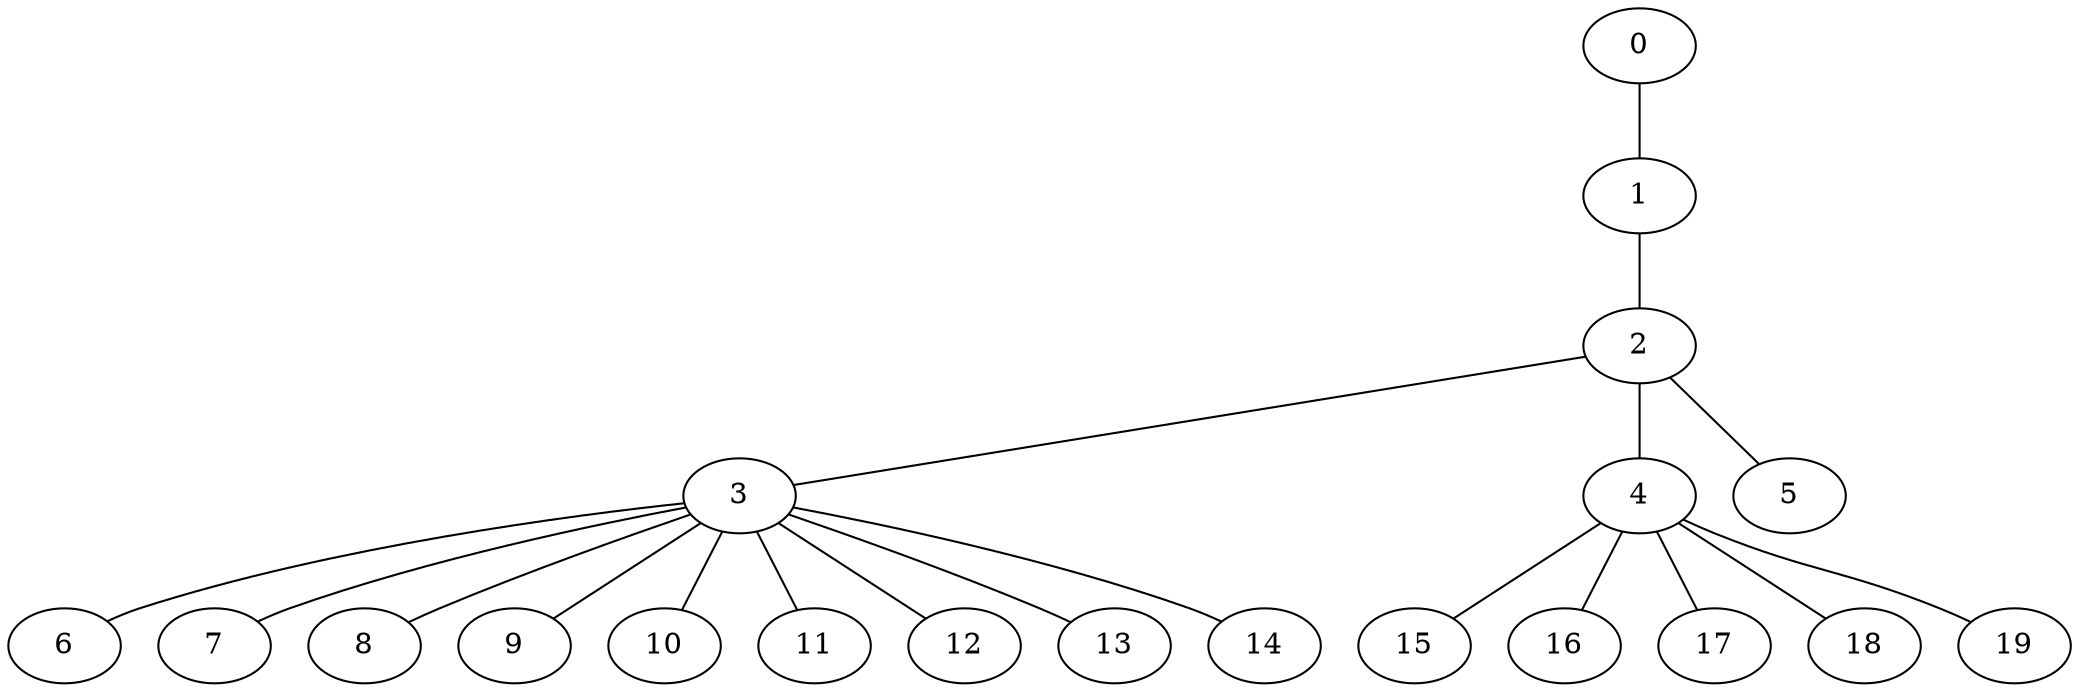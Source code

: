 
graph graphname {
    0 -- 1
1 -- 2
2 -- 3
2 -- 4
2 -- 5
3 -- 6
3 -- 7
3 -- 8
3 -- 9
3 -- 10
3 -- 11
3 -- 12
3 -- 13
3 -- 14
4 -- 15
4 -- 16
4 -- 17
4 -- 18
4 -- 19

}
